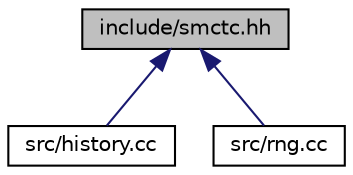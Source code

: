 digraph "include/smctc.hh"
{
 // LATEX_PDF_SIZE
  edge [fontname="Helvetica",fontsize="10",labelfontname="Helvetica",labelfontsize="10"];
  node [fontname="Helvetica",fontsize="10",shape=record];
  Node1 [label="include/smctc.hh",height=0.2,width=0.4,color="black", fillcolor="grey75", style="filled", fontcolor="black",tooltip="The main header file for SMCTC."];
  Node1 -> Node2 [dir="back",color="midnightblue",fontsize="10",style="solid",fontname="Helvetica"];
  Node2 [label="src/history.cc",height=0.2,width=0.4,color="black", fillcolor="white", style="filled",URL="$history_8cc.html",tooltip="This file contains the untemplated functions used for storing the history of the system."];
  Node1 -> Node3 [dir="back",color="midnightblue",fontsize="10",style="solid",fontname="Helvetica"];
  Node3 [label="src/rng.cc",height=0.2,width=0.4,color="black", fillcolor="white", style="filled",URL="$rng_8cc.html",tooltip="This file contains the untemplated functions used for dealing with random number generation."];
}
